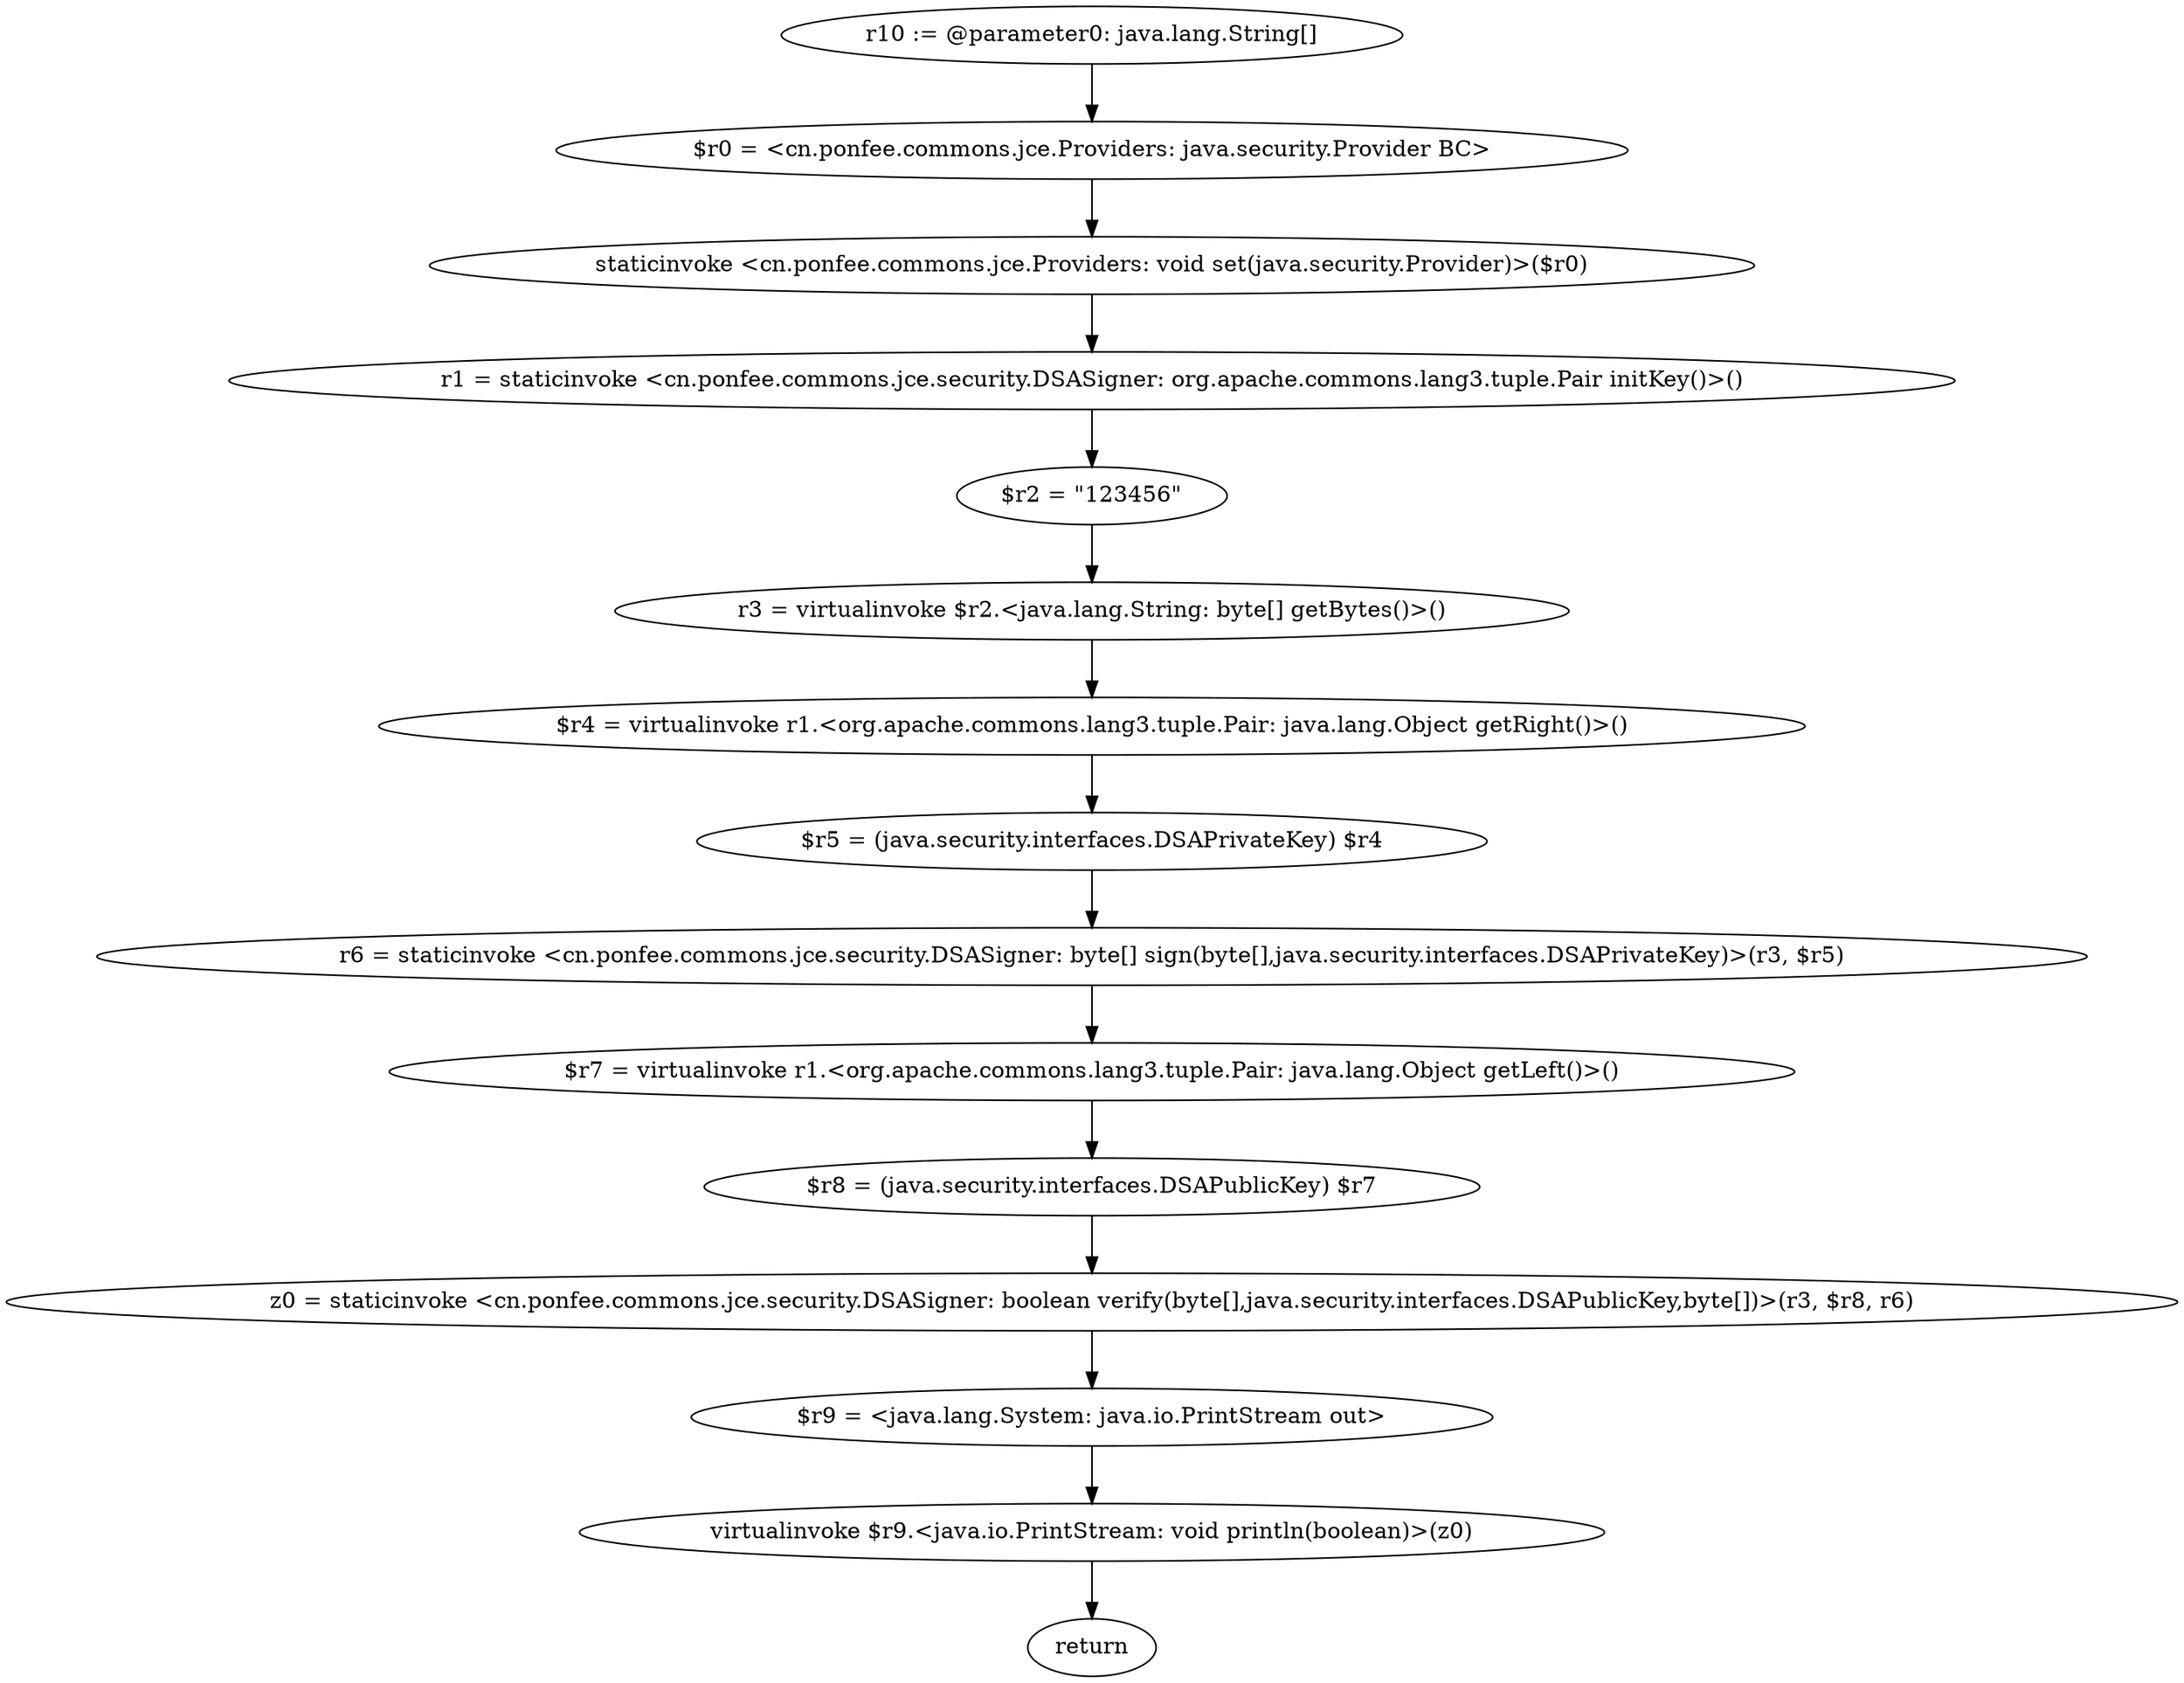 digraph "unitGraph" {
    "r10 := @parameter0: java.lang.String[]"
    "$r0 = <cn.ponfee.commons.jce.Providers: java.security.Provider BC>"
    "staticinvoke <cn.ponfee.commons.jce.Providers: void set(java.security.Provider)>($r0)"
    "r1 = staticinvoke <cn.ponfee.commons.jce.security.DSASigner: org.apache.commons.lang3.tuple.Pair initKey()>()"
    "$r2 = \"123456\""
    "r3 = virtualinvoke $r2.<java.lang.String: byte[] getBytes()>()"
    "$r4 = virtualinvoke r1.<org.apache.commons.lang3.tuple.Pair: java.lang.Object getRight()>()"
    "$r5 = (java.security.interfaces.DSAPrivateKey) $r4"
    "r6 = staticinvoke <cn.ponfee.commons.jce.security.DSASigner: byte[] sign(byte[],java.security.interfaces.DSAPrivateKey)>(r3, $r5)"
    "$r7 = virtualinvoke r1.<org.apache.commons.lang3.tuple.Pair: java.lang.Object getLeft()>()"
    "$r8 = (java.security.interfaces.DSAPublicKey) $r7"
    "z0 = staticinvoke <cn.ponfee.commons.jce.security.DSASigner: boolean verify(byte[],java.security.interfaces.DSAPublicKey,byte[])>(r3, $r8, r6)"
    "$r9 = <java.lang.System: java.io.PrintStream out>"
    "virtualinvoke $r9.<java.io.PrintStream: void println(boolean)>(z0)"
    "return"
    "r10 := @parameter0: java.lang.String[]"->"$r0 = <cn.ponfee.commons.jce.Providers: java.security.Provider BC>";
    "$r0 = <cn.ponfee.commons.jce.Providers: java.security.Provider BC>"->"staticinvoke <cn.ponfee.commons.jce.Providers: void set(java.security.Provider)>($r0)";
    "staticinvoke <cn.ponfee.commons.jce.Providers: void set(java.security.Provider)>($r0)"->"r1 = staticinvoke <cn.ponfee.commons.jce.security.DSASigner: org.apache.commons.lang3.tuple.Pair initKey()>()";
    "r1 = staticinvoke <cn.ponfee.commons.jce.security.DSASigner: org.apache.commons.lang3.tuple.Pair initKey()>()"->"$r2 = \"123456\"";
    "$r2 = \"123456\""->"r3 = virtualinvoke $r2.<java.lang.String: byte[] getBytes()>()";
    "r3 = virtualinvoke $r2.<java.lang.String: byte[] getBytes()>()"->"$r4 = virtualinvoke r1.<org.apache.commons.lang3.tuple.Pair: java.lang.Object getRight()>()";
    "$r4 = virtualinvoke r1.<org.apache.commons.lang3.tuple.Pair: java.lang.Object getRight()>()"->"$r5 = (java.security.interfaces.DSAPrivateKey) $r4";
    "$r5 = (java.security.interfaces.DSAPrivateKey) $r4"->"r6 = staticinvoke <cn.ponfee.commons.jce.security.DSASigner: byte[] sign(byte[],java.security.interfaces.DSAPrivateKey)>(r3, $r5)";
    "r6 = staticinvoke <cn.ponfee.commons.jce.security.DSASigner: byte[] sign(byte[],java.security.interfaces.DSAPrivateKey)>(r3, $r5)"->"$r7 = virtualinvoke r1.<org.apache.commons.lang3.tuple.Pair: java.lang.Object getLeft()>()";
    "$r7 = virtualinvoke r1.<org.apache.commons.lang3.tuple.Pair: java.lang.Object getLeft()>()"->"$r8 = (java.security.interfaces.DSAPublicKey) $r7";
    "$r8 = (java.security.interfaces.DSAPublicKey) $r7"->"z0 = staticinvoke <cn.ponfee.commons.jce.security.DSASigner: boolean verify(byte[],java.security.interfaces.DSAPublicKey,byte[])>(r3, $r8, r6)";
    "z0 = staticinvoke <cn.ponfee.commons.jce.security.DSASigner: boolean verify(byte[],java.security.interfaces.DSAPublicKey,byte[])>(r3, $r8, r6)"->"$r9 = <java.lang.System: java.io.PrintStream out>";
    "$r9 = <java.lang.System: java.io.PrintStream out>"->"virtualinvoke $r9.<java.io.PrintStream: void println(boolean)>(z0)";
    "virtualinvoke $r9.<java.io.PrintStream: void println(boolean)>(z0)"->"return";
}

